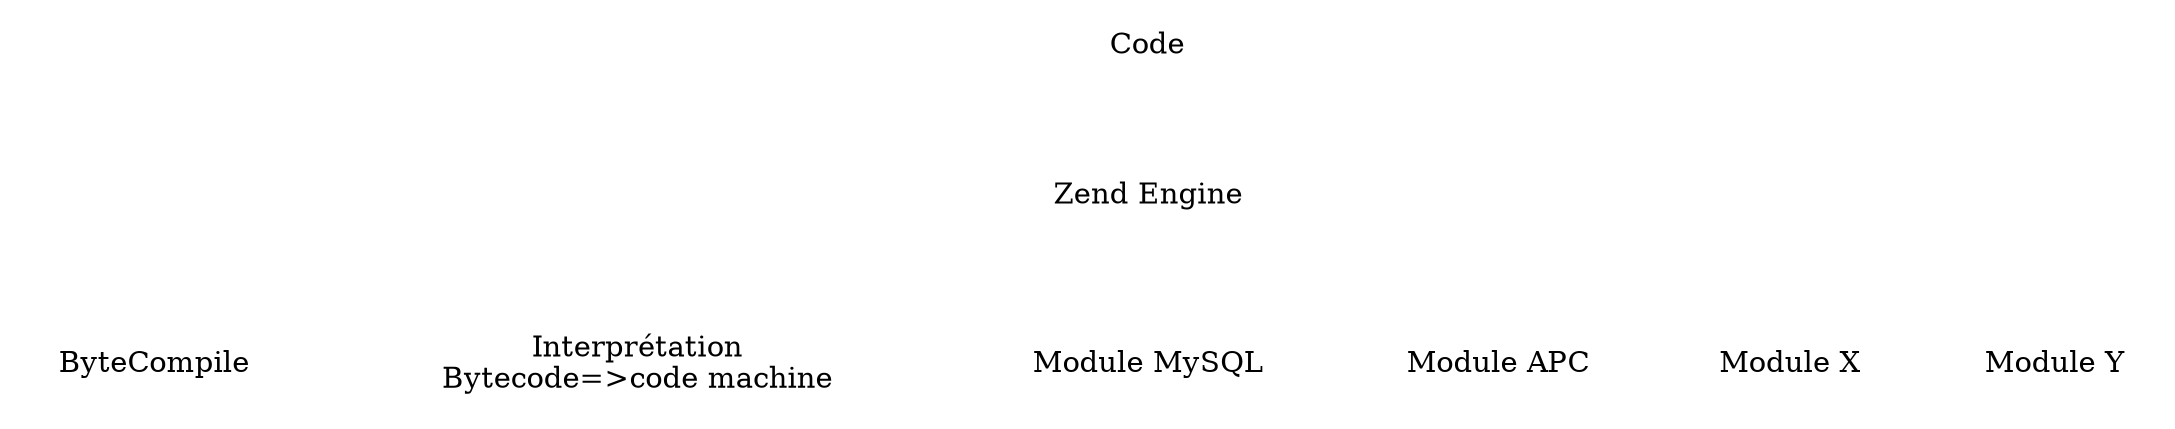 digraph G {
	graph [bgcolor=transparent]
	node [color=white, fontcolor=black, style=filled]
	edge [color=white]
	Code -> "Zend Engine" -> "ByteCompile" -> "Zend Engine" -> "Interprétation\nBytecode=>code machine"
	"Zend Engine" -> "Module MySQL"
	"Zend Engine" -> "Module APC"
	"Zend Engine" -> "Module X"
	"Zend Engine" -> "Module Y"
} 
